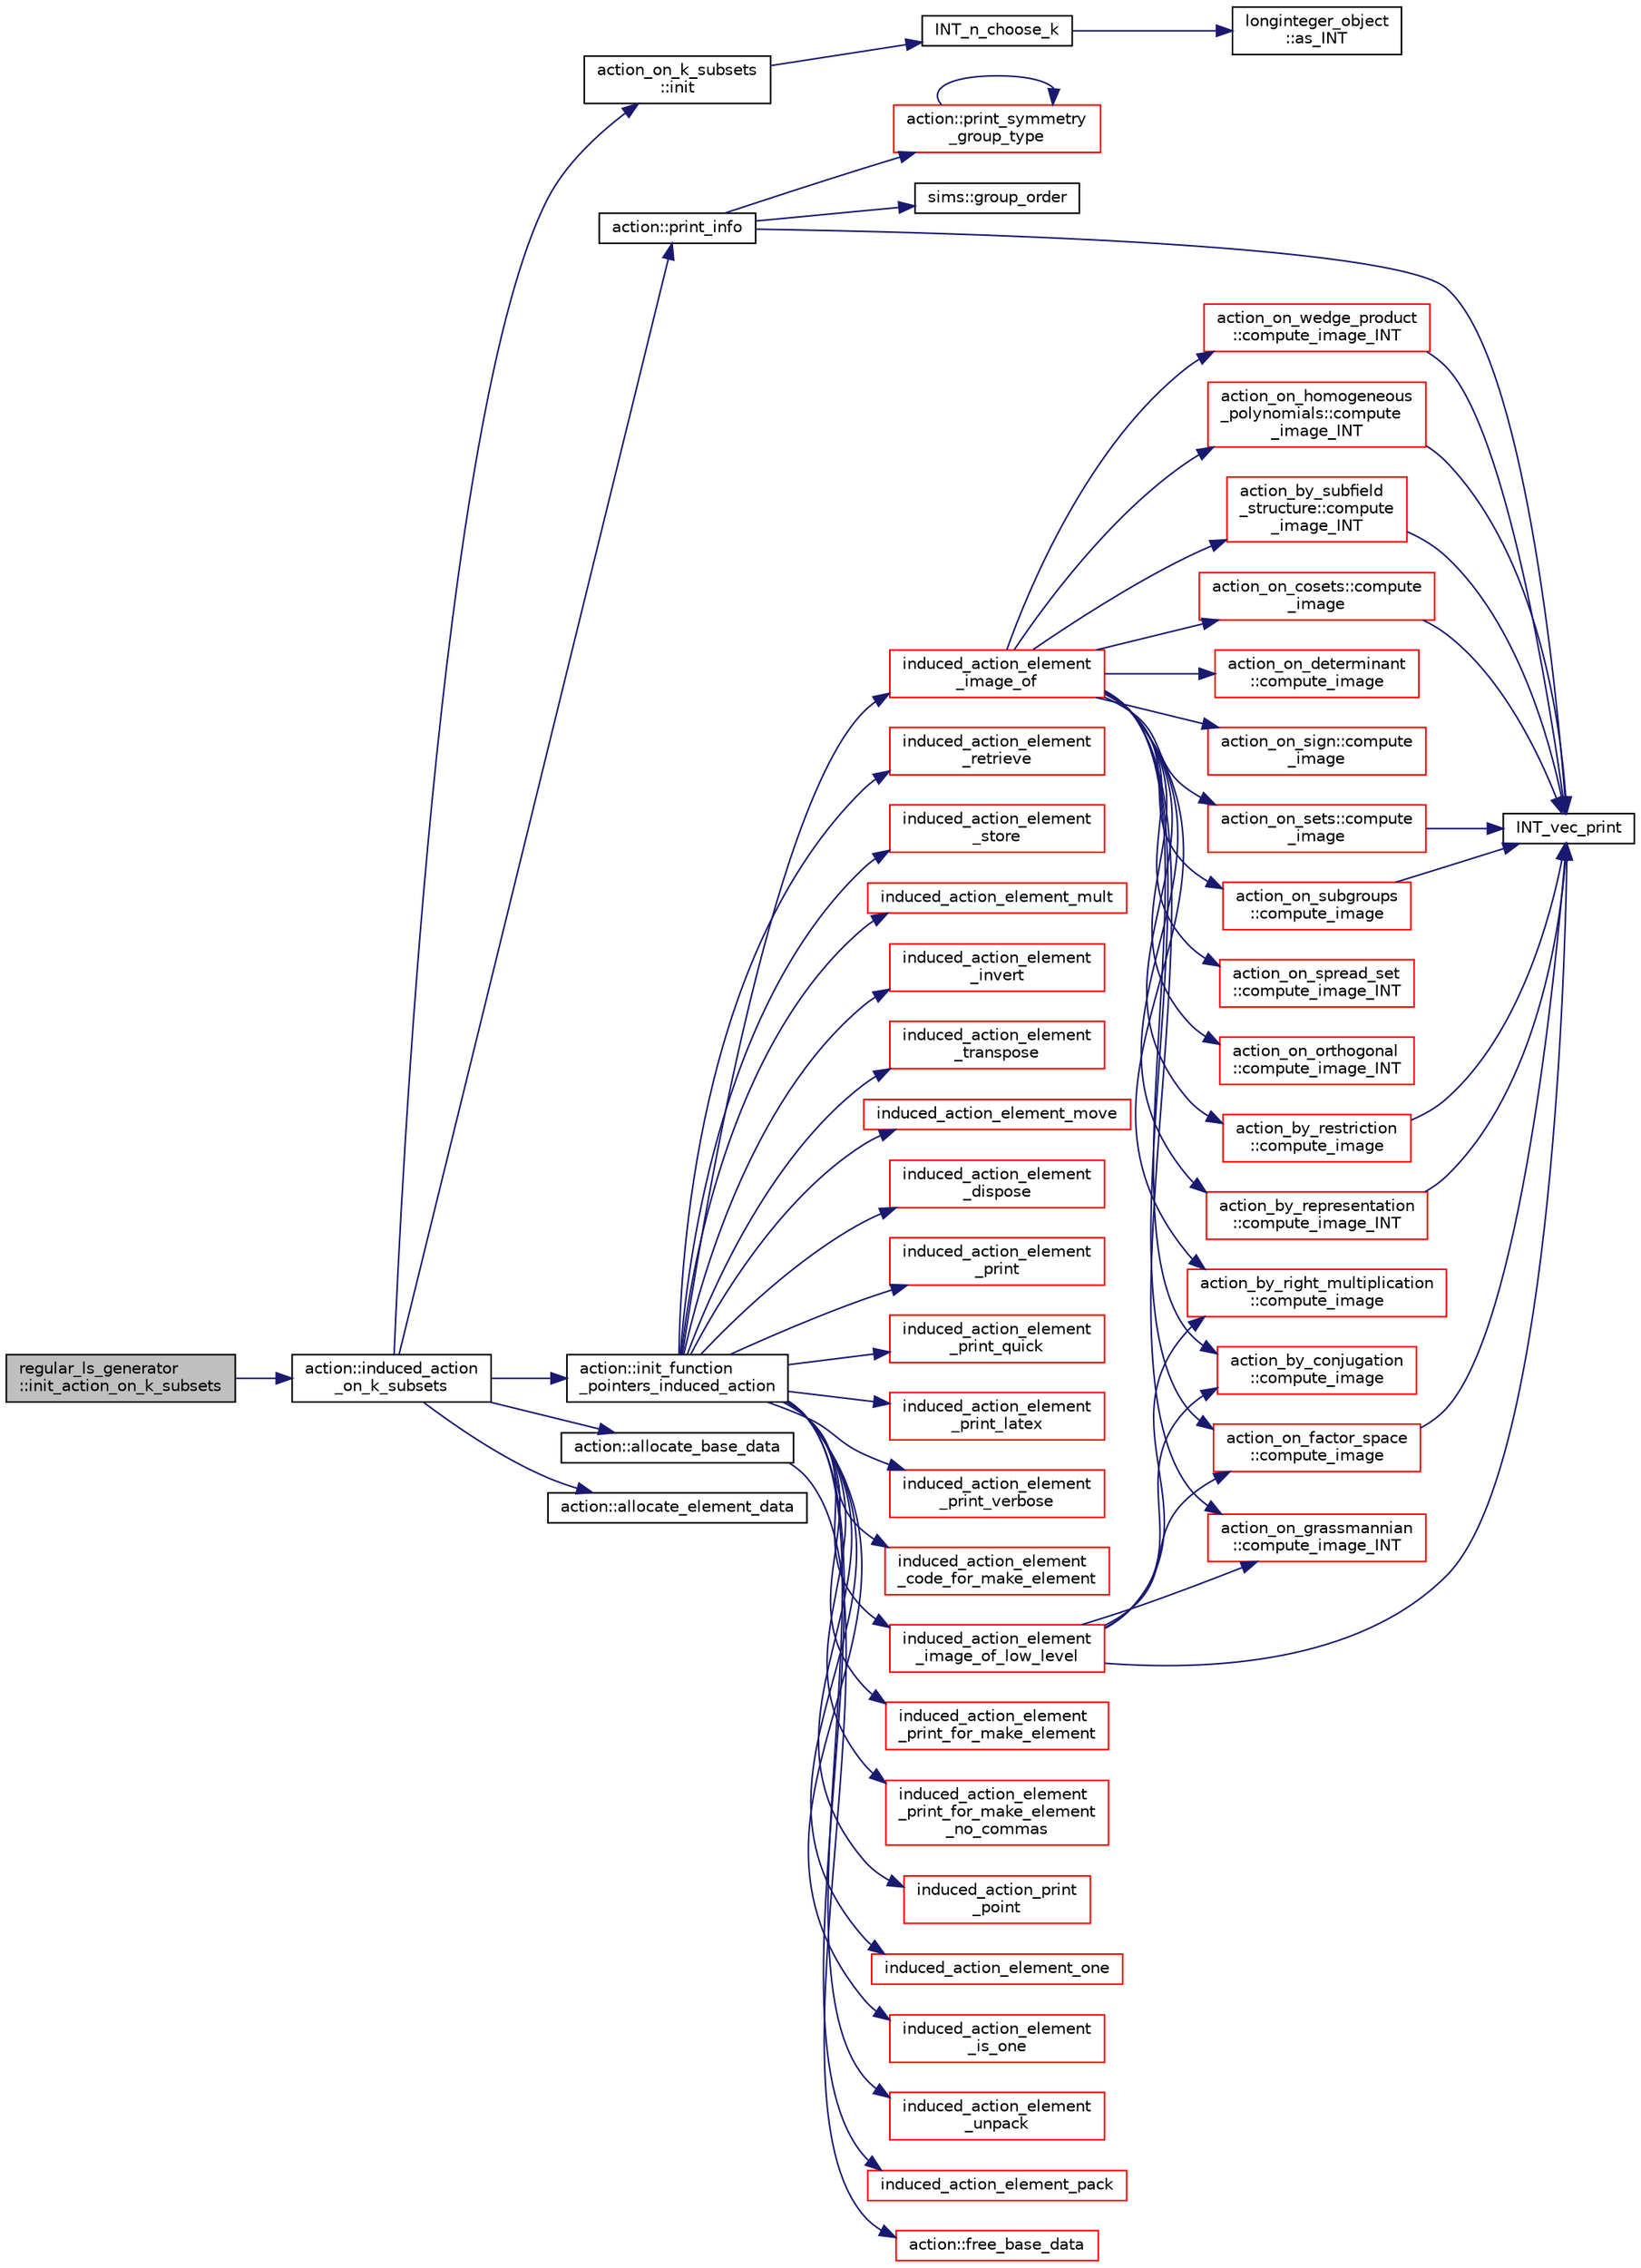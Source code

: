 digraph "regular_ls_generator::init_action_on_k_subsets"
{
  edge [fontname="Helvetica",fontsize="10",labelfontname="Helvetica",labelfontsize="10"];
  node [fontname="Helvetica",fontsize="10",shape=record];
  rankdir="LR";
  Node901 [label="regular_ls_generator\l::init_action_on_k_subsets",height=0.2,width=0.4,color="black", fillcolor="grey75", style="filled", fontcolor="black"];
  Node901 -> Node902 [color="midnightblue",fontsize="10",style="solid",fontname="Helvetica"];
  Node902 [label="action::induced_action\l_on_k_subsets",height=0.2,width=0.4,color="black", fillcolor="white", style="filled",URL="$d2/d86/classaction.html#a2eb6058853cffc4c099099e07ecbe612"];
  Node902 -> Node903 [color="midnightblue",fontsize="10",style="solid",fontname="Helvetica"];
  Node903 [label="action_on_k_subsets\l::init",height=0.2,width=0.4,color="black", fillcolor="white", style="filled",URL="$d3/d04/classaction__on__k__subsets.html#a76ad74d653ba2b0d6ac8715b77060874"];
  Node903 -> Node904 [color="midnightblue",fontsize="10",style="solid",fontname="Helvetica"];
  Node904 [label="INT_n_choose_k",height=0.2,width=0.4,color="black", fillcolor="white", style="filled",URL="$d2/d7c/combinatorics_8_c.html#aa74adc702e59feadb839f44c0aaec8f6"];
  Node904 -> Node905 [color="midnightblue",fontsize="10",style="solid",fontname="Helvetica"];
  Node905 [label="longinteger_object\l::as_INT",height=0.2,width=0.4,color="black", fillcolor="white", style="filled",URL="$dd/d7e/classlonginteger__object.html#afb992d4679a6741acc63c8bcba27971e"];
  Node902 -> Node906 [color="midnightblue",fontsize="10",style="solid",fontname="Helvetica"];
  Node906 [label="action::init_function\l_pointers_induced_action",height=0.2,width=0.4,color="black", fillcolor="white", style="filled",URL="$d2/d86/classaction.html#a3b9287d084b24f7a3b9532a7589c58de"];
  Node906 -> Node907 [color="midnightblue",fontsize="10",style="solid",fontname="Helvetica"];
  Node907 [label="induced_action_element\l_image_of",height=0.2,width=0.4,color="red", fillcolor="white", style="filled",URL="$dc/dd4/group__actions_8h.html#a821850d6c3988dd122de0489cd36f0f0"];
  Node907 -> Node908 [color="midnightblue",fontsize="10",style="solid",fontname="Helvetica"];
  Node908 [label="action_by_right_multiplication\l::compute_image",height=0.2,width=0.4,color="red", fillcolor="white", style="filled",URL="$d5/daa/classaction__by__right__multiplication.html#a5407ada4c7d5a1775144fbaadbb8be8e"];
  Node907 -> Node934 [color="midnightblue",fontsize="10",style="solid",fontname="Helvetica"];
  Node934 [label="action_by_restriction\l::compute_image",height=0.2,width=0.4,color="red", fillcolor="white", style="filled",URL="$d1/d7e/classaction__by__restriction.html#a2d669c0f0b3905fb5effc983c9fbb0cc"];
  Node934 -> Node911 [color="midnightblue",fontsize="10",style="solid",fontname="Helvetica"];
  Node911 [label="INT_vec_print",height=0.2,width=0.4,color="black", fillcolor="white", style="filled",URL="$df/dbf/sajeeb_8_c.html#a79a5901af0b47dd0d694109543c027fe"];
  Node907 -> Node936 [color="midnightblue",fontsize="10",style="solid",fontname="Helvetica"];
  Node936 [label="action_by_conjugation\l::compute_image",height=0.2,width=0.4,color="red", fillcolor="white", style="filled",URL="$d3/dda/classaction__by__conjugation.html#acd62853354e392089a10381a4f7c5ac6"];
  Node907 -> Node937 [color="midnightblue",fontsize="10",style="solid",fontname="Helvetica"];
  Node937 [label="action_by_representation\l::compute_image_INT",height=0.2,width=0.4,color="red", fillcolor="white", style="filled",URL="$d1/d9d/classaction__by__representation.html#a8c6b43be13f3fa61c51d3c5f2a3411d4"];
  Node937 -> Node911 [color="midnightblue",fontsize="10",style="solid",fontname="Helvetica"];
  Node907 -> Node950 [color="midnightblue",fontsize="10",style="solid",fontname="Helvetica"];
  Node950 [label="action_on_determinant\l::compute_image",height=0.2,width=0.4,color="red", fillcolor="white", style="filled",URL="$d4/d32/classaction__on__determinant.html#afc50562cf0aa95e81eb0062749dc3940"];
  Node907 -> Node967 [color="midnightblue",fontsize="10",style="solid",fontname="Helvetica"];
  Node967 [label="action_on_sign::compute\l_image",height=0.2,width=0.4,color="red", fillcolor="white", style="filled",URL="$da/d06/classaction__on__sign.html#a50a03ddd12e5619d59aee3de0fb5930e"];
  Node907 -> Node968 [color="midnightblue",fontsize="10",style="solid",fontname="Helvetica"];
  Node968 [label="action_on_grassmannian\l::compute_image_INT",height=0.2,width=0.4,color="red", fillcolor="white", style="filled",URL="$d9/ddf/classaction__on__grassmannian.html#a5379b51e0c1a96eaa1e087a8228604ca"];
  Node907 -> Node983 [color="midnightblue",fontsize="10",style="solid",fontname="Helvetica"];
  Node983 [label="action_on_spread_set\l::compute_image_INT",height=0.2,width=0.4,color="red", fillcolor="white", style="filled",URL="$d2/d7a/classaction__on__spread__set.html#a424ae719c98b5d99978e60f8f2d65437"];
  Node907 -> Node1013 [color="midnightblue",fontsize="10",style="solid",fontname="Helvetica"];
  Node1013 [label="action_on_orthogonal\l::compute_image_INT",height=0.2,width=0.4,color="red", fillcolor="white", style="filled",URL="$dc/d87/classaction__on__orthogonal.html#a53cee5a150163f7614151b9cd1fc06f3"];
  Node907 -> Node1197 [color="midnightblue",fontsize="10",style="solid",fontname="Helvetica"];
  Node1197 [label="action_on_wedge_product\l::compute_image_INT",height=0.2,width=0.4,color="red", fillcolor="white", style="filled",URL="$d0/deb/classaction__on__wedge__product.html#a54b13528f0219a5c1a87386725cc9548"];
  Node1197 -> Node911 [color="midnightblue",fontsize="10",style="solid",fontname="Helvetica"];
  Node907 -> Node1201 [color="midnightblue",fontsize="10",style="solid",fontname="Helvetica"];
  Node1201 [label="action_on_homogeneous\l_polynomials::compute\l_image_INT",height=0.2,width=0.4,color="red", fillcolor="white", style="filled",URL="$d5/dd4/classaction__on__homogeneous__polynomials.html#a84c216eed330590e9ede771b560869ac"];
  Node1201 -> Node911 [color="midnightblue",fontsize="10",style="solid",fontname="Helvetica"];
  Node907 -> Node1242 [color="midnightblue",fontsize="10",style="solid",fontname="Helvetica"];
  Node1242 [label="action_by_subfield\l_structure::compute\l_image_INT",height=0.2,width=0.4,color="red", fillcolor="white", style="filled",URL="$dd/d67/classaction__by__subfield__structure.html#a63b664e5bd11f8ab01329da6916ee1e9"];
  Node1242 -> Node911 [color="midnightblue",fontsize="10",style="solid",fontname="Helvetica"];
  Node907 -> Node1244 [color="midnightblue",fontsize="10",style="solid",fontname="Helvetica"];
  Node1244 [label="action_on_cosets::compute\l_image",height=0.2,width=0.4,color="red", fillcolor="white", style="filled",URL="$d3/d72/classaction__on__cosets.html#a6c64ec61d7a0443041ca04ec17791dbd"];
  Node1244 -> Node911 [color="midnightblue",fontsize="10",style="solid",fontname="Helvetica"];
  Node907 -> Node1247 [color="midnightblue",fontsize="10",style="solid",fontname="Helvetica"];
  Node1247 [label="action_on_factor_space\l::compute_image",height=0.2,width=0.4,color="red", fillcolor="white", style="filled",URL="$d5/d25/classaction__on__factor__space.html#a217d66e7c82945006dbe143ad9c681b2"];
  Node1247 -> Node911 [color="midnightblue",fontsize="10",style="solid",fontname="Helvetica"];
  Node907 -> Node1253 [color="midnightblue",fontsize="10",style="solid",fontname="Helvetica"];
  Node1253 [label="action_on_sets::compute\l_image",height=0.2,width=0.4,color="red", fillcolor="white", style="filled",URL="$da/d37/classaction__on__sets.html#a4e97b6c049755220ec5a2ef12397da01"];
  Node1253 -> Node911 [color="midnightblue",fontsize="10",style="solid",fontname="Helvetica"];
  Node907 -> Node1258 [color="midnightblue",fontsize="10",style="solid",fontname="Helvetica"];
  Node1258 [label="action_on_subgroups\l::compute_image",height=0.2,width=0.4,color="red", fillcolor="white", style="filled",URL="$d6/da4/classaction__on__subgroups.html#a8d225ed63ea7287aecc5171cb2a49092"];
  Node1258 -> Node911 [color="midnightblue",fontsize="10",style="solid",fontname="Helvetica"];
  Node906 -> Node1312 [color="midnightblue",fontsize="10",style="solid",fontname="Helvetica"];
  Node1312 [label="induced_action_element\l_image_of_low_level",height=0.2,width=0.4,color="red", fillcolor="white", style="filled",URL="$dc/dd4/group__actions_8h.html#aa4bc5f68829829d9a41223c260c658c5"];
  Node1312 -> Node911 [color="midnightblue",fontsize="10",style="solid",fontname="Helvetica"];
  Node1312 -> Node908 [color="midnightblue",fontsize="10",style="solid",fontname="Helvetica"];
  Node1312 -> Node936 [color="midnightblue",fontsize="10",style="solid",fontname="Helvetica"];
  Node1312 -> Node968 [color="midnightblue",fontsize="10",style="solid",fontname="Helvetica"];
  Node1312 -> Node1247 [color="midnightblue",fontsize="10",style="solid",fontname="Helvetica"];
  Node906 -> Node1314 [color="midnightblue",fontsize="10",style="solid",fontname="Helvetica"];
  Node1314 [label="induced_action_element_one",height=0.2,width=0.4,color="red", fillcolor="white", style="filled",URL="$dc/dd4/group__actions_8h.html#a11ad8abff8304e30e16403a1975a8aab"];
  Node906 -> Node1316 [color="midnightblue",fontsize="10",style="solid",fontname="Helvetica"];
  Node1316 [label="induced_action_element\l_is_one",height=0.2,width=0.4,color="red", fillcolor="white", style="filled",URL="$dc/dd4/group__actions_8h.html#aadb6a2b56e25c82dd455de09bb4bda82"];
  Node906 -> Node1320 [color="midnightblue",fontsize="10",style="solid",fontname="Helvetica"];
  Node1320 [label="induced_action_element\l_unpack",height=0.2,width=0.4,color="red", fillcolor="white", style="filled",URL="$dc/dd4/group__actions_8h.html#a99c6ddc3d11eeccddf87ca23badd1890"];
  Node906 -> Node1323 [color="midnightblue",fontsize="10",style="solid",fontname="Helvetica"];
  Node1323 [label="induced_action_element_pack",height=0.2,width=0.4,color="red", fillcolor="white", style="filled",URL="$dc/dd4/group__actions_8h.html#aa80cbe650affcff950137367a431715f"];
  Node906 -> Node1326 [color="midnightblue",fontsize="10",style="solid",fontname="Helvetica"];
  Node1326 [label="induced_action_element\l_retrieve",height=0.2,width=0.4,color="red", fillcolor="white", style="filled",URL="$dc/dd4/group__actions_8h.html#a9e51f4ab67af75d0a12a3eb7f211a5b4"];
  Node906 -> Node1332 [color="midnightblue",fontsize="10",style="solid",fontname="Helvetica"];
  Node1332 [label="induced_action_element\l_store",height=0.2,width=0.4,color="red", fillcolor="white", style="filled",URL="$dc/dd4/group__actions_8h.html#a23d42fb239ba7e886b1fb9fc96f1a3be"];
  Node906 -> Node1339 [color="midnightblue",fontsize="10",style="solid",fontname="Helvetica"];
  Node1339 [label="induced_action_element_mult",height=0.2,width=0.4,color="red", fillcolor="white", style="filled",URL="$dc/dd4/group__actions_8h.html#a7b00701d128922145960b4c15307113c"];
  Node906 -> Node1341 [color="midnightblue",fontsize="10",style="solid",fontname="Helvetica"];
  Node1341 [label="induced_action_element\l_invert",height=0.2,width=0.4,color="red", fillcolor="white", style="filled",URL="$dc/dd4/group__actions_8h.html#a9b7e3c76b30897cb2b62a974e063ce12"];
  Node906 -> Node1343 [color="midnightblue",fontsize="10",style="solid",fontname="Helvetica"];
  Node1343 [label="induced_action_element\l_transpose",height=0.2,width=0.4,color="red", fillcolor="white", style="filled",URL="$dc/dd4/group__actions_8h.html#ad1379970ade84fe3a44f26f5ec500db4"];
  Node906 -> Node1346 [color="midnightblue",fontsize="10",style="solid",fontname="Helvetica"];
  Node1346 [label="induced_action_element_move",height=0.2,width=0.4,color="red", fillcolor="white", style="filled",URL="$dc/dd4/group__actions_8h.html#a7b319593ee737d9c1ab5bc6223377541"];
  Node906 -> Node1348 [color="midnightblue",fontsize="10",style="solid",fontname="Helvetica"];
  Node1348 [label="induced_action_element\l_dispose",height=0.2,width=0.4,color="red", fillcolor="white", style="filled",URL="$dc/dd4/group__actions_8h.html#a5bf4e1daf5b0e799af9e065ab8046f99"];
  Node906 -> Node1350 [color="midnightblue",fontsize="10",style="solid",fontname="Helvetica"];
  Node1350 [label="induced_action_element\l_print",height=0.2,width=0.4,color="red", fillcolor="white", style="filled",URL="$dc/dd4/group__actions_8h.html#a670952bd230bf34b82f276deab684d23"];
  Node906 -> Node1354 [color="midnightblue",fontsize="10",style="solid",fontname="Helvetica"];
  Node1354 [label="induced_action_element\l_print_quick",height=0.2,width=0.4,color="red", fillcolor="white", style="filled",URL="$dc/dd4/group__actions_8h.html#a91760d711eca781aa4dbee22a5fc0168"];
  Node906 -> Node1355 [color="midnightblue",fontsize="10",style="solid",fontname="Helvetica"];
  Node1355 [label="induced_action_element\l_print_latex",height=0.2,width=0.4,color="red", fillcolor="white", style="filled",URL="$dc/dd4/group__actions_8h.html#a962508fbbbac127426c42fe5d0f147ab"];
  Node906 -> Node1358 [color="midnightblue",fontsize="10",style="solid",fontname="Helvetica"];
  Node1358 [label="induced_action_element\l_print_verbose",height=0.2,width=0.4,color="red", fillcolor="white", style="filled",URL="$dc/dd4/group__actions_8h.html#a647a452eeefdaed4834375175fec37fc"];
  Node906 -> Node1360 [color="midnightblue",fontsize="10",style="solid",fontname="Helvetica"];
  Node1360 [label="induced_action_element\l_code_for_make_element",height=0.2,width=0.4,color="red", fillcolor="white", style="filled",URL="$dc/dd4/group__actions_8h.html#af1c12dd980d376e72daaf9a383cebfdc"];
  Node906 -> Node1362 [color="midnightblue",fontsize="10",style="solid",fontname="Helvetica"];
  Node1362 [label="induced_action_element\l_print_for_make_element",height=0.2,width=0.4,color="red", fillcolor="white", style="filled",URL="$dc/dd4/group__actions_8h.html#ad7e7ef951b164a7084837401e3dbc400"];
  Node906 -> Node1364 [color="midnightblue",fontsize="10",style="solid",fontname="Helvetica"];
  Node1364 [label="induced_action_element\l_print_for_make_element\l_no_commas",height=0.2,width=0.4,color="red", fillcolor="white", style="filled",URL="$dc/dd4/group__actions_8h.html#ae151544128a85b12466172340404b955"];
  Node906 -> Node1366 [color="midnightblue",fontsize="10",style="solid",fontname="Helvetica"];
  Node1366 [label="induced_action_print\l_point",height=0.2,width=0.4,color="red", fillcolor="white", style="filled",URL="$dc/dd4/group__actions_8h.html#af15373c64f9e8d33dd3c448d98cc2382"];
  Node902 -> Node1368 [color="midnightblue",fontsize="10",style="solid",fontname="Helvetica"];
  Node1368 [label="action::allocate_base_data",height=0.2,width=0.4,color="black", fillcolor="white", style="filled",URL="$d2/d86/classaction.html#a345fa8dfbb60c8a100ab4dd80a966b1b"];
  Node1368 -> Node1369 [color="midnightblue",fontsize="10",style="solid",fontname="Helvetica"];
  Node1369 [label="action::free_base_data",height=0.2,width=0.4,color="red", fillcolor="white", style="filled",URL="$d2/d86/classaction.html#a27aa9e5940cc8e08da6727927d0798a8"];
  Node902 -> Node1371 [color="midnightblue",fontsize="10",style="solid",fontname="Helvetica"];
  Node1371 [label="action::allocate_element_data",height=0.2,width=0.4,color="black", fillcolor="white", style="filled",URL="$d2/d86/classaction.html#adc5f98db8315bfd17fcd2fbb437d8f60"];
  Node902 -> Node1372 [color="midnightblue",fontsize="10",style="solid",fontname="Helvetica"];
  Node1372 [label="action::print_info",height=0.2,width=0.4,color="black", fillcolor="white", style="filled",URL="$d2/d86/classaction.html#a6f89e493e5c5a32e5c3b8963d438ce86"];
  Node1372 -> Node1011 [color="midnightblue",fontsize="10",style="solid",fontname="Helvetica"];
  Node1011 [label="action::print_symmetry\l_group_type",height=0.2,width=0.4,color="red", fillcolor="white", style="filled",URL="$d2/d86/classaction.html#aed811766c7e64fe2c853df8b0b67aa6e"];
  Node1011 -> Node1011 [color="midnightblue",fontsize="10",style="solid",fontname="Helvetica"];
  Node1372 -> Node911 [color="midnightblue",fontsize="10",style="solid",fontname="Helvetica"];
  Node1372 -> Node1373 [color="midnightblue",fontsize="10",style="solid",fontname="Helvetica"];
  Node1373 [label="sims::group_order",height=0.2,width=0.4,color="black", fillcolor="white", style="filled",URL="$d9/df3/classsims.html#aa442445175656570fa35febbe790efad"];
}
